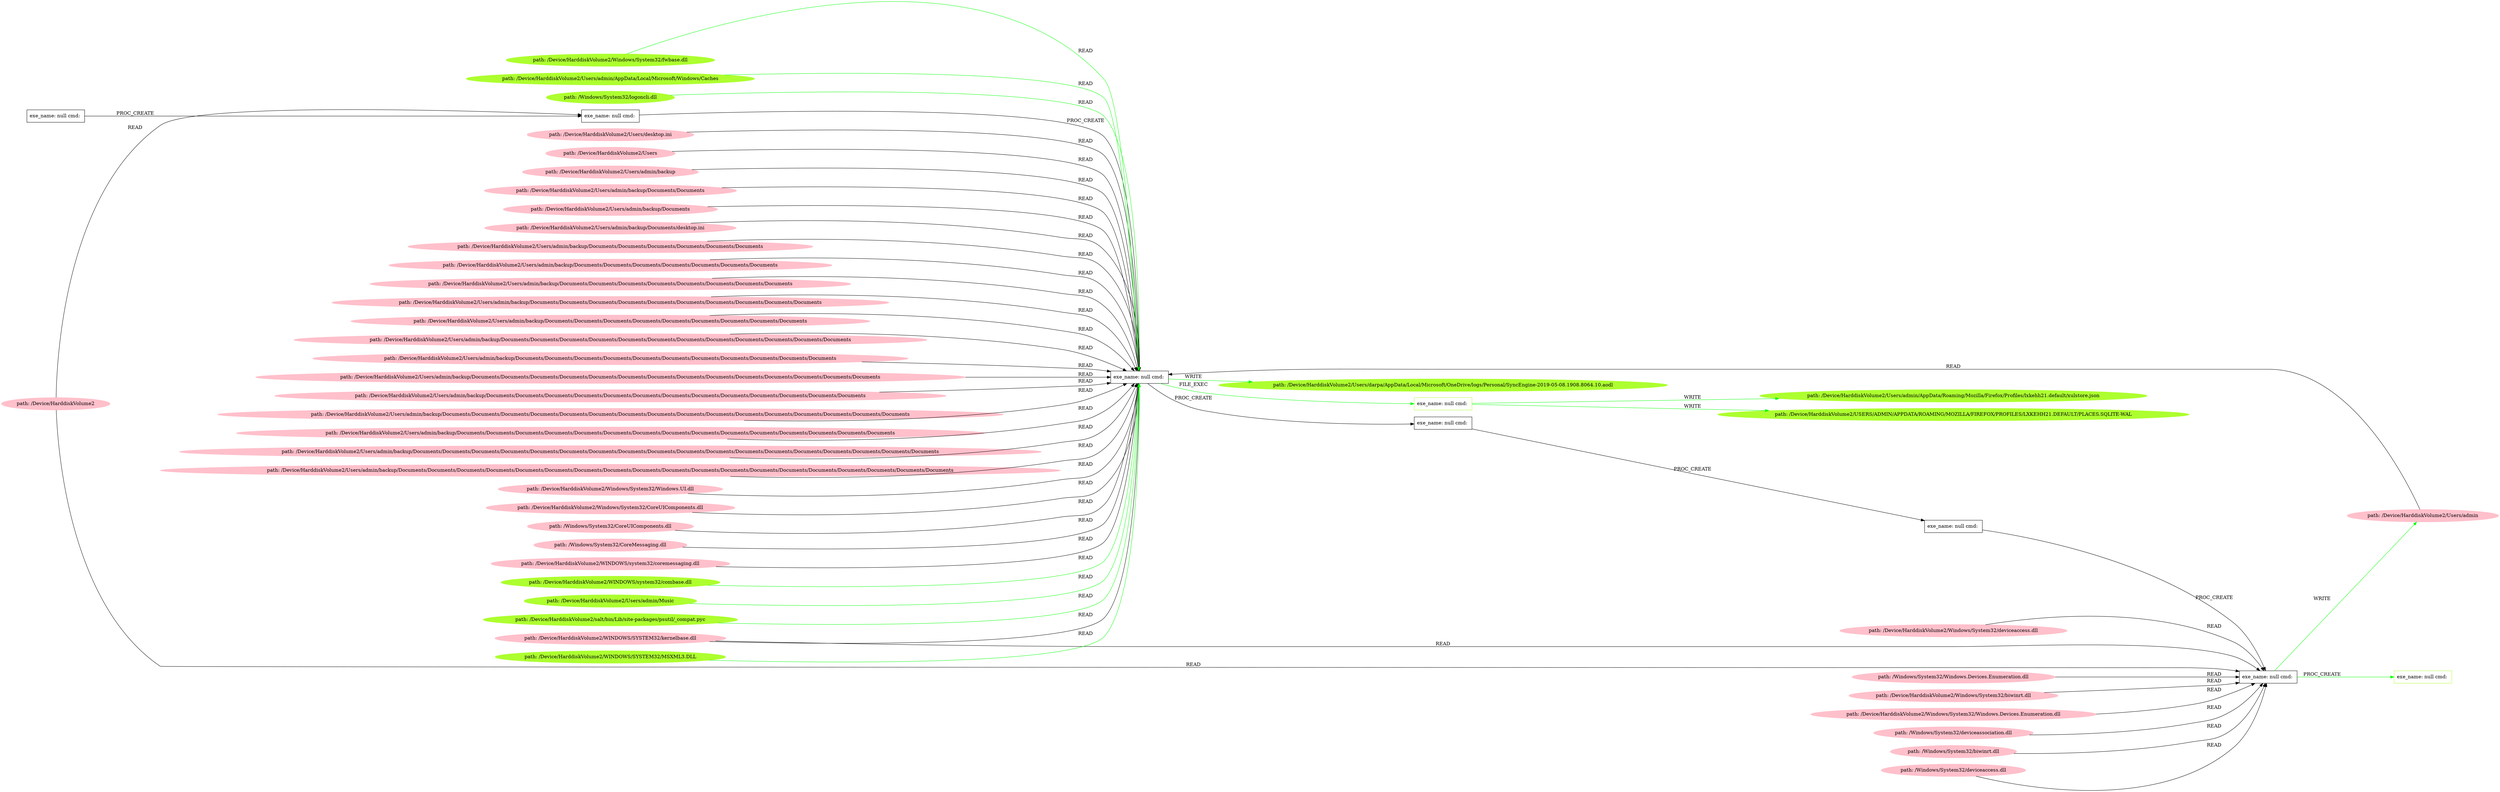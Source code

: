 digraph {
	rankdir=LR
	35 [label="exe_name: null cmd: " color=black shape=box style=solid]
	63 [label="exe_name: null cmd: " color=greenyellow shape=box style=solid]
	35 -> 63 [label=FILE_EXEC color=green]
	68 [label="path: /Windows/System32/logoncli.dll" color=greenyellow shape=oval style=filled]
	35 [label="exe_name: null cmd: " color=black shape=box style=solid]
	68 -> 35 [label=READ color=green]
	44 [label="exe_name: null cmd: " color=black shape=box style=solid]
	37 [label="exe_name: null cmd: " color=black shape=box style=solid]
	44 -> 37 [label=PROC_CREATE color=black]
	53 [label="path: /Device/HarddiskVolume2" color=pink shape=oval style=filled]
	37 [label="exe_name: null cmd: " color=black shape=box style=solid]
	53 -> 37 [label=READ color=black]
	37 [label="exe_name: null cmd: " color=black shape=box style=solid]
	35 [label="exe_name: null cmd: " color=black shape=box style=solid]
	37 -> 35 [label=PROC_CREATE color=black]
	3 [label="path: /Device/HarddiskVolume2/Users/desktop.ini" color=pink shape=oval style=filled]
	35 [label="exe_name: null cmd: " color=black shape=box style=solid]
	3 -> 35 [label=READ color=black]
	9 [label="path: /Device/HarddiskVolume2/Users/admin" color=pink shape=oval style=filled]
	35 [label="exe_name: null cmd: " color=black shape=box style=solid]
	9 -> 35 [label=READ color=black]
	38 [label="path: /Device/HarddiskVolume2/Users" color=pink shape=oval style=filled]
	35 [label="exe_name: null cmd: " color=black shape=box style=solid]
	38 -> 35 [label=READ color=black]
	43 [label="path: /Device/HarddiskVolume2/Users/admin/backup" color=pink shape=oval style=filled]
	35 [label="exe_name: null cmd: " color=black shape=box style=solid]
	43 -> 35 [label=READ color=black]
	45 [label="path: /Device/HarddiskVolume2/Users/admin/backup/Documents/Documents" color=pink shape=oval style=filled]
	35 [label="exe_name: null cmd: " color=black shape=box style=solid]
	45 -> 35 [label=READ color=black]
	12 [label="path: /Device/HarddiskVolume2/Users/admin/backup/Documents" color=pink shape=oval style=filled]
	35 [label="exe_name: null cmd: " color=black shape=box style=solid]
	12 -> 35 [label=READ color=black]
	6 [label="path: /Device/HarddiskVolume2/Users/admin/backup/Documents/desktop.ini" color=pink shape=oval style=filled]
	35 [label="exe_name: null cmd: " color=black shape=box style=solid]
	6 -> 35 [label=READ color=black]
	42 [label="path: /Device/HarddiskVolume2/Users/admin/backup/Documents/Documents/Documents/Documents/Documents/Documents" color=pink shape=oval style=filled]
	35 [label="exe_name: null cmd: " color=black shape=box style=solid]
	42 -> 35 [label=READ color=black]
	15 [label="path: /Device/HarddiskVolume2/Users/admin/backup/Documents/Documents/Documents/Documents/Documents/Documents/Documents" color=pink shape=oval style=filled]
	35 [label="exe_name: null cmd: " color=black shape=box style=solid]
	15 -> 35 [label=READ color=black]
	24 [label="path: /Device/HarddiskVolume2/Users/admin/backup/Documents/Documents/Documents/Documents/Documents/Documents/Documents/Documents" color=pink shape=oval style=filled]
	35 [label="exe_name: null cmd: " color=black shape=box style=solid]
	24 -> 35 [label=READ color=black]
	27 [label="path: /Device/HarddiskVolume2/Users/admin/backup/Documents/Documents/Documents/Documents/Documents/Documents/Documents/Documents/Documents/Documents" color=pink shape=oval style=filled]
	35 [label="exe_name: null cmd: " color=black shape=box style=solid]
	27 -> 35 [label=READ color=black]
	31 [label="path: /Device/HarddiskVolume2/Users/admin/backup/Documents/Documents/Documents/Documents/Documents/Documents/Documents/Documents/Documents" color=pink shape=oval style=filled]
	35 [label="exe_name: null cmd: " color=black shape=box style=solid]
	31 -> 35 [label=READ color=black]
	25 [label="path: /Device/HarddiskVolume2/Users/admin/backup/Documents/Documents/Documents/Documents/Documents/Documents/Documents/Documents/Documents/Documents/Documents/Documents" color=pink shape=oval style=filled]
	35 [label="exe_name: null cmd: " color=black shape=box style=solid]
	25 -> 35 [label=READ color=black]
	34 [label="path: /Device/HarddiskVolume2/Users/admin/backup/Documents/Documents/Documents/Documents/Documents/Documents/Documents/Documents/Documents/Documents/Documents" color=pink shape=oval style=filled]
	35 [label="exe_name: null cmd: " color=black shape=box style=solid]
	34 -> 35 [label=READ color=black]
	50 [label="path: /Device/HarddiskVolume2/Users/admin/backup/Documents/Documents/Documents/Documents/Documents/Documents/Documents/Documents/Documents/Documents/Documents/Documents/Documents/Documents" color=pink shape=oval style=filled]
	35 [label="exe_name: null cmd: " color=black shape=box style=solid]
	50 -> 35 [label=READ color=black]
	13 [label="path: /Device/HarddiskVolume2/Users/admin/backup/Documents/Documents/Documents/Documents/Documents/Documents/Documents/Documents/Documents/Documents/Documents/Documents/Documents" color=pink shape=oval style=filled]
	35 [label="exe_name: null cmd: " color=black shape=box style=solid]
	13 -> 35 [label=READ color=black]
	10 [label="path: /Device/HarddiskVolume2/Users/admin/backup/Documents/Documents/Documents/Documents/Documents/Documents/Documents/Documents/Documents/Documents/Documents/Documents/Documents/Documents/Documents/Documents" color=pink shape=oval style=filled]
	35 [label="exe_name: null cmd: " color=black shape=box style=solid]
	10 -> 35 [label=READ color=black]
	41 [label="path: /Device/HarddiskVolume2/Users/admin/backup/Documents/Documents/Documents/Documents/Documents/Documents/Documents/Documents/Documents/Documents/Documents/Documents/Documents/Documents/Documents" color=pink shape=oval style=filled]
	35 [label="exe_name: null cmd: " color=black shape=box style=solid]
	41 -> 35 [label=READ color=black]
	48 [label="path: /Device/HarddiskVolume2/Users/admin/backup/Documents/Documents/Documents/Documents/Documents/Documents/Documents/Documents/Documents/Documents/Documents/Documents/Documents/Documents/Documents/Documents/Documents/Documents" color=pink shape=oval style=filled]
	35 [label="exe_name: null cmd: " color=black shape=box style=solid]
	48 -> 35 [label=READ color=black]
	49 [label="path: /Device/HarddiskVolume2/Users/admin/backup/Documents/Documents/Documents/Documents/Documents/Documents/Documents/Documents/Documents/Documents/Documents/Documents/Documents/Documents/Documents/Documents/Documents/Documents/Documents" color=pink shape=oval style=filled]
	35 [label="exe_name: null cmd: " color=black shape=box style=solid]
	49 -> 35 [label=READ color=black]
	11 [label="path: /Device/HarddiskVolume2/Windows/System32/Windows.UI.dll" color=pink shape=oval style=filled]
	35 [label="exe_name: null cmd: " color=black shape=box style=solid]
	11 -> 35 [label=READ color=black]
	29 [label="path: /Device/HarddiskVolume2/Windows/System32/CoreUIComponents.dll" color=pink shape=oval style=filled]
	35 [label="exe_name: null cmd: " color=black shape=box style=solid]
	29 -> 35 [label=READ color=black]
	47 [label="path: /Windows/System32/CoreUIComponents.dll" color=pink shape=oval style=filled]
	35 [label="exe_name: null cmd: " color=black shape=box style=solid]
	47 -> 35 [label=READ color=black]
	7 [label="path: /Windows/System32/CoreMessaging.dll" color=pink shape=oval style=filled]
	35 [label="exe_name: null cmd: " color=black shape=box style=solid]
	7 -> 35 [label=READ color=black]
	39 [label="path: /Device/HarddiskVolume2/WINDOWS/system32/coremessaging.dll" color=pink shape=oval style=filled]
	35 [label="exe_name: null cmd: " color=black shape=box style=solid]
	39 -> 35 [label=READ color=black]
	51 [label="path: /Device/HarddiskVolume2/WINDOWS/SYSTEM32/kernelbase.dll" color=pink shape=oval style=filled]
	35 [label="exe_name: null cmd: " color=black shape=box style=solid]
	51 -> 35 [label=READ color=black]
	35 [label="exe_name: null cmd: " color=black shape=box style=solid]
	33 [label="exe_name: null cmd: " color=black shape=box style=solid]
	35 -> 33 [label=PROC_CREATE color=black]
	33 [label="exe_name: null cmd: " color=black shape=box style=solid]
	22 [label="exe_name: null cmd: " color=black shape=box style=solid]
	33 -> 22 [label=PROC_CREATE color=black]
	22 [label="exe_name: null cmd: " color=black shape=box style=solid]
	20 [label="exe_name: null cmd: " color=black shape=box style=solid]
	22 -> 20 [label=PROC_CREATE color=black]
	14 [label="path: /Windows/System32/Windows.Devices.Enumeration.dll" color=pink shape=oval style=filled]
	20 [label="exe_name: null cmd: " color=black shape=box style=solid]
	14 -> 20 [label=READ color=black]
	28 [label="path: /Device/HarddiskVolume2/Windows/System32/biwinrt.dll" color=pink shape=oval style=filled]
	20 [label="exe_name: null cmd: " color=black shape=box style=solid]
	28 -> 20 [label=READ color=black]
	30 [label="path: /Device/HarddiskVolume2/Windows/System32/Windows.Devices.Enumeration.dll" color=pink shape=oval style=filled]
	20 [label="exe_name: null cmd: " color=black shape=box style=solid]
	30 -> 20 [label=READ color=black]
	19 [label="path: /Windows/System32/deviceassociation.dll" color=pink shape=oval style=filled]
	20 [label="exe_name: null cmd: " color=black shape=box style=solid]
	19 -> 20 [label=READ color=black]
	23 [label="path: /Windows/System32/biwinrt.dll" color=pink shape=oval style=filled]
	20 [label="exe_name: null cmd: " color=black shape=box style=solid]
	23 -> 20 [label=READ color=black]
	51 [label="path: /Device/HarddiskVolume2/WINDOWS/SYSTEM32/kernelbase.dll" color=pink shape=oval style=filled]
	20 [label="exe_name: null cmd: " color=black shape=box style=solid]
	51 -> 20 [label=READ color=black]
	53 [label="path: /Device/HarddiskVolume2" color=pink shape=oval style=filled]
	20 [label="exe_name: null cmd: " color=black shape=box style=solid]
	53 -> 20 [label=READ color=black]
	67 [label="path: /Device/HarddiskVolume2/WINDOWS/system32/combase.dll" color=greenyellow shape=oval style=filled]
	35 [label="exe_name: null cmd: " color=black shape=box style=solid]
	67 -> 35 [label=READ color=green]
	18 [label="path: /Windows/System32/deviceaccess.dll" color=pink shape=oval style=filled]
	20 [label="exe_name: null cmd: " color=black shape=box style=solid]
	18 -> 20 [label=READ color=black]
	26 [label="path: /Device/HarddiskVolume2/Windows/System32/deviceaccess.dll" color=pink shape=oval style=filled]
	20 [label="exe_name: null cmd: " color=black shape=box style=solid]
	26 -> 20 [label=READ color=black]
	62 [label="path: /Device/HarddiskVolume2/Users/admin/Music" color=greenyellow shape=oval style=filled]
	35 [label="exe_name: null cmd: " color=black shape=box style=solid]
	62 -> 35 [label=READ color=green]
	60 [label="path: /Device/HarddiskVolume2/salt/bin/Lib/site-packages/psutil/_compat.pyc" color=greenyellow shape=oval style=filled]
	35 [label="exe_name: null cmd: " color=black shape=box style=solid]
	60 -> 35 [label=READ color=green]
	61 [label="path: /Device/HarddiskVolume2/WINDOWS/SYSTEM32/MSXML3.DLL" color=greenyellow shape=oval style=filled]
	35 [label="exe_name: null cmd: " color=black shape=box style=solid]
	61 -> 35 [label=READ color=green]
	58 [label="path: /Device/HarddiskVolume2/Windows/System32/fwbase.dll" color=greenyellow shape=oval style=filled]
	35 [label="exe_name: null cmd: " color=black shape=box style=solid]
	58 -> 35 [label=READ color=green]
	63 [label="exe_name: null cmd: " color=greenyellow shape=box style=solid]
	64 [label="path: /Device/HarddiskVolume2/USERS/ADMIN/APPDATA/ROAMING/MOZILLA/FIREFOX/PROFILES/LXKEHH21.DEFAULT/PLACES.SQLITE-WAL" color=greenyellow shape=oval style=filled]
	63 -> 64 [label=WRITE color=green]
	63 [label="exe_name: null cmd: " color=greenyellow shape=box style=solid]
	65 [label="path: /Device/HarddiskVolume2/Users/admin/AppData/Roaming/Mozilla/Firefox/Profiles/lxkehh21.default/xulstore.json" color=greenyellow shape=oval style=filled]
	63 -> 65 [label=WRITE color=green]
	35 [label="exe_name: null cmd: " color=black shape=box style=solid]
	59 [label="path: /Device/HarddiskVolume2/Users/darpa/AppData/Local/Microsoft/OneDrive/logs/Personal/SyncEngine-2019-05-08.1908.8064.10.aodl" color=greenyellow shape=oval style=filled]
	35 -> 59 [label=WRITE color=green]
	20 [label="exe_name: null cmd: " color=black shape=box style=solid]
	70 [label="exe_name: null cmd: " color=greenyellow shape=box style=solid]
	20 -> 70 [label=PROC_CREATE color=green]
	66 [label="path: /Device/HarddiskVolume2/Users/admin/AppData/Local/Microsoft/Windows/Caches" color=greenyellow shape=oval style=filled]
	35 [label="exe_name: null cmd: " color=black shape=box style=solid]
	66 -> 35 [label=READ color=green]
	20 [label="exe_name: null cmd: " color=black shape=box style=solid]
	9 [label="path: /Device/HarddiskVolume2/Users/admin" color=pink shape=oval style=filled]
	20 -> 9 [label=WRITE color=green]
}
